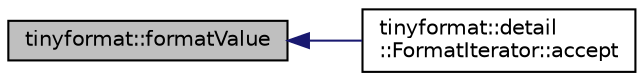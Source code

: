 digraph "tinyformat::formatValue"
{
  edge [fontname="Helvetica",fontsize="10",labelfontname="Helvetica",labelfontsize="10"];
  node [fontname="Helvetica",fontsize="10",shape=record];
  rankdir="LR";
  Node1 [label="tinyformat::formatValue",height=0.2,width=0.4,color="black", fillcolor="grey75", style="filled", fontcolor="black"];
  Node1 -> Node2 [dir="back",color="midnightblue",fontsize="10",style="solid",fontname="Helvetica"];
  Node2 [label="tinyformat::detail\l::FormatIterator::accept",height=0.2,width=0.4,color="black", fillcolor="white", style="filled",URL="$classtinyformat_1_1detail_1_1_format_iterator.html#a914be2066071c01cac4c2ea867c9d89a"];
}
